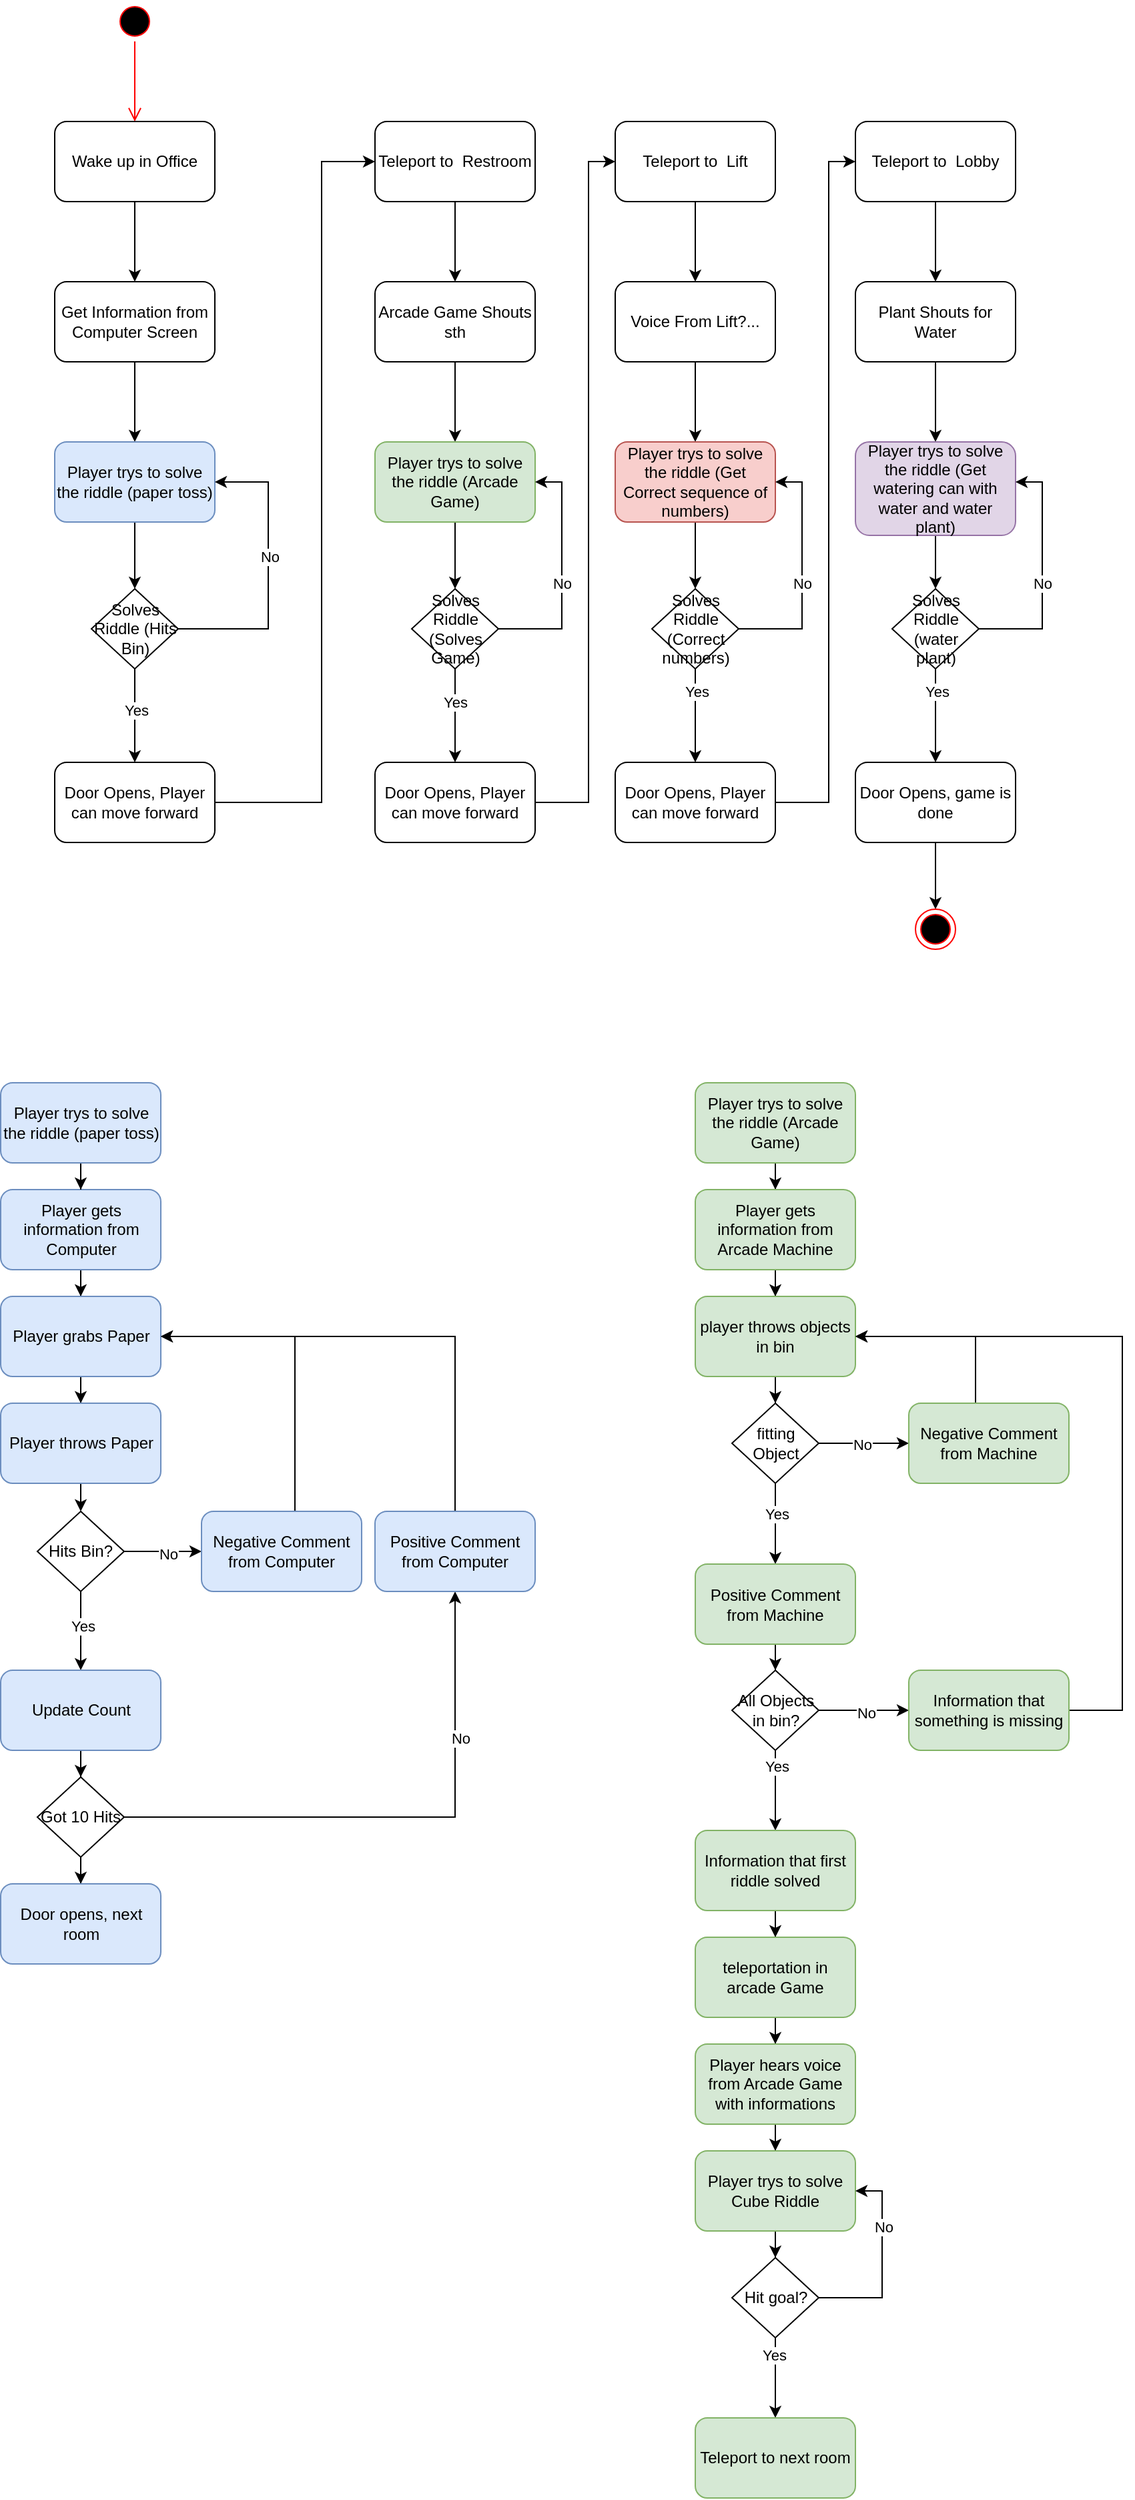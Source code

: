 <mxfile version="21.6.3" type="device">
  <diagram name="Seite-1" id="0PL9pXhiIGYfJSrLwgpg">
    <mxGraphModel dx="1622" dy="889" grid="1" gridSize="10" guides="1" tooltips="1" connect="1" arrows="1" fold="1" page="1" pageScale="1" pageWidth="1169" pageHeight="827" math="0" shadow="0">
      <root>
        <mxCell id="0" />
        <mxCell id="1" parent="0" />
        <mxCell id="OPhRRIPA3tXZPmZJC1G2-1" value="" style="ellipse;html=1;shape=startState;fillColor=#000000;strokeColor=#ff0000;" parent="1" vertex="1">
          <mxGeometry x="285" y="30" width="30" height="30" as="geometry" />
        </mxCell>
        <mxCell id="OPhRRIPA3tXZPmZJC1G2-2" value="" style="edgeStyle=orthogonalEdgeStyle;html=1;verticalAlign=bottom;endArrow=open;endSize=8;strokeColor=#ff0000;rounded=0;" parent="1" source="OPhRRIPA3tXZPmZJC1G2-1" edge="1">
          <mxGeometry relative="1" as="geometry">
            <mxPoint x="300" y="120" as="targetPoint" />
          </mxGeometry>
        </mxCell>
        <mxCell id="OPhRRIPA3tXZPmZJC1G2-5" style="edgeStyle=orthogonalEdgeStyle;rounded=0;orthogonalLoop=1;jettySize=auto;html=1;" parent="1" source="OPhRRIPA3tXZPmZJC1G2-3" target="OPhRRIPA3tXZPmZJC1G2-4" edge="1">
          <mxGeometry relative="1" as="geometry" />
        </mxCell>
        <mxCell id="OPhRRIPA3tXZPmZJC1G2-3" value="Wake up in Office" style="rounded=1;whiteSpace=wrap;html=1;" parent="1" vertex="1">
          <mxGeometry x="240" y="120" width="120" height="60" as="geometry" />
        </mxCell>
        <mxCell id="OPhRRIPA3tXZPmZJC1G2-7" style="edgeStyle=orthogonalEdgeStyle;rounded=0;orthogonalLoop=1;jettySize=auto;html=1;" parent="1" source="OPhRRIPA3tXZPmZJC1G2-4" target="OPhRRIPA3tXZPmZJC1G2-6" edge="1">
          <mxGeometry relative="1" as="geometry" />
        </mxCell>
        <mxCell id="OPhRRIPA3tXZPmZJC1G2-4" value="Get Information from Computer Screen" style="rounded=1;whiteSpace=wrap;html=1;" parent="1" vertex="1">
          <mxGeometry x="240" y="240" width="120" height="60" as="geometry" />
        </mxCell>
        <mxCell id="OPhRRIPA3tXZPmZJC1G2-11" style="edgeStyle=orthogonalEdgeStyle;rounded=0;orthogonalLoop=1;jettySize=auto;html=1;" parent="1" source="OPhRRIPA3tXZPmZJC1G2-6" target="OPhRRIPA3tXZPmZJC1G2-9" edge="1">
          <mxGeometry relative="1" as="geometry" />
        </mxCell>
        <mxCell id="OPhRRIPA3tXZPmZJC1G2-6" value="Player trys to solve the riddle (paper toss)" style="rounded=1;whiteSpace=wrap;html=1;fillColor=#dae8fc;strokeColor=#6c8ebf;" parent="1" vertex="1">
          <mxGeometry x="240" y="360" width="120" height="60" as="geometry" />
        </mxCell>
        <mxCell id="OPhRRIPA3tXZPmZJC1G2-12" style="edgeStyle=orthogonalEdgeStyle;rounded=0;orthogonalLoop=1;jettySize=auto;html=1;entryX=1;entryY=0.5;entryDx=0;entryDy=0;" parent="1" source="OPhRRIPA3tXZPmZJC1G2-9" target="OPhRRIPA3tXZPmZJC1G2-6" edge="1">
          <mxGeometry relative="1" as="geometry">
            <Array as="points">
              <mxPoint x="400" y="500" />
              <mxPoint x="400" y="390" />
            </Array>
          </mxGeometry>
        </mxCell>
        <mxCell id="OPhRRIPA3tXZPmZJC1G2-13" value="No" style="edgeLabel;html=1;align=center;verticalAlign=middle;resizable=0;points=[];" parent="OPhRRIPA3tXZPmZJC1G2-12" vertex="1" connectable="0">
          <mxGeometry x="0.126" y="-1" relative="1" as="geometry">
            <mxPoint y="1" as="offset" />
          </mxGeometry>
        </mxCell>
        <mxCell id="OPhRRIPA3tXZPmZJC1G2-15" style="edgeStyle=orthogonalEdgeStyle;rounded=0;orthogonalLoop=1;jettySize=auto;html=1;" parent="1" source="OPhRRIPA3tXZPmZJC1G2-9" target="OPhRRIPA3tXZPmZJC1G2-14" edge="1">
          <mxGeometry relative="1" as="geometry" />
        </mxCell>
        <mxCell id="OPhRRIPA3tXZPmZJC1G2-16" value="Yes" style="edgeLabel;html=1;align=center;verticalAlign=middle;resizable=0;points=[];" parent="OPhRRIPA3tXZPmZJC1G2-15" vertex="1" connectable="0">
          <mxGeometry x="-0.114" y="1" relative="1" as="geometry">
            <mxPoint as="offset" />
          </mxGeometry>
        </mxCell>
        <mxCell id="OPhRRIPA3tXZPmZJC1G2-9" value="Solves Riddle (Hits Bin)" style="rhombus;whiteSpace=wrap;html=1;" parent="1" vertex="1">
          <mxGeometry x="267.5" y="470" width="65" height="60" as="geometry" />
        </mxCell>
        <mxCell id="OPhRRIPA3tXZPmZJC1G2-18" style="edgeStyle=orthogonalEdgeStyle;rounded=0;orthogonalLoop=1;jettySize=auto;html=1;" parent="1" source="OPhRRIPA3tXZPmZJC1G2-14" target="OPhRRIPA3tXZPmZJC1G2-17" edge="1">
          <mxGeometry relative="1" as="geometry">
            <Array as="points">
              <mxPoint x="440" y="630" />
              <mxPoint x="440" y="150" />
            </Array>
          </mxGeometry>
        </mxCell>
        <mxCell id="OPhRRIPA3tXZPmZJC1G2-14" value="Door Opens, Player can move forward" style="rounded=1;whiteSpace=wrap;html=1;" parent="1" vertex="1">
          <mxGeometry x="240" y="600" width="120" height="60" as="geometry" />
        </mxCell>
        <mxCell id="OPhRRIPA3tXZPmZJC1G2-20" style="edgeStyle=orthogonalEdgeStyle;rounded=0;orthogonalLoop=1;jettySize=auto;html=1;" parent="1" source="OPhRRIPA3tXZPmZJC1G2-17" target="OPhRRIPA3tXZPmZJC1G2-19" edge="1">
          <mxGeometry relative="1" as="geometry" />
        </mxCell>
        <mxCell id="OPhRRIPA3tXZPmZJC1G2-17" value="Teleport to&amp;nbsp; Restroom" style="rounded=1;whiteSpace=wrap;html=1;" parent="1" vertex="1">
          <mxGeometry x="480" y="120" width="120" height="60" as="geometry" />
        </mxCell>
        <mxCell id="OPhRRIPA3tXZPmZJC1G2-22" style="edgeStyle=orthogonalEdgeStyle;rounded=0;orthogonalLoop=1;jettySize=auto;html=1;" parent="1" source="OPhRRIPA3tXZPmZJC1G2-19" target="OPhRRIPA3tXZPmZJC1G2-21" edge="1">
          <mxGeometry relative="1" as="geometry" />
        </mxCell>
        <mxCell id="OPhRRIPA3tXZPmZJC1G2-19" value="Arcade Game Shouts sth" style="rounded=1;whiteSpace=wrap;html=1;" parent="1" vertex="1">
          <mxGeometry x="480" y="240" width="120" height="60" as="geometry" />
        </mxCell>
        <mxCell id="OPhRRIPA3tXZPmZJC1G2-24" style="edgeStyle=orthogonalEdgeStyle;rounded=0;orthogonalLoop=1;jettySize=auto;html=1;" parent="1" source="OPhRRIPA3tXZPmZJC1G2-21" target="OPhRRIPA3tXZPmZJC1G2-23" edge="1">
          <mxGeometry relative="1" as="geometry" />
        </mxCell>
        <mxCell id="OPhRRIPA3tXZPmZJC1G2-21" value="Player trys to solve the riddle (Arcade Game)" style="rounded=1;whiteSpace=wrap;html=1;fillColor=#d5e8d4;strokeColor=#82b366;" parent="1" vertex="1">
          <mxGeometry x="480" y="360" width="120" height="60" as="geometry" />
        </mxCell>
        <mxCell id="OPhRRIPA3tXZPmZJC1G2-27" style="edgeStyle=orthogonalEdgeStyle;rounded=0;orthogonalLoop=1;jettySize=auto;html=1;entryX=1;entryY=0.5;entryDx=0;entryDy=0;" parent="1" source="OPhRRIPA3tXZPmZJC1G2-23" target="OPhRRIPA3tXZPmZJC1G2-21" edge="1">
          <mxGeometry relative="1" as="geometry">
            <Array as="points">
              <mxPoint x="620" y="500" />
              <mxPoint x="620" y="390" />
            </Array>
          </mxGeometry>
        </mxCell>
        <mxCell id="OPhRRIPA3tXZPmZJC1G2-28" value="No" style="edgeLabel;html=1;align=center;verticalAlign=middle;resizable=0;points=[];" parent="OPhRRIPA3tXZPmZJC1G2-27" vertex="1" connectable="0">
          <mxGeometry x="-0.082" relative="1" as="geometry">
            <mxPoint as="offset" />
          </mxGeometry>
        </mxCell>
        <mxCell id="OPhRRIPA3tXZPmZJC1G2-30" style="edgeStyle=orthogonalEdgeStyle;rounded=0;orthogonalLoop=1;jettySize=auto;html=1;entryX=0.5;entryY=0;entryDx=0;entryDy=0;" parent="1" source="OPhRRIPA3tXZPmZJC1G2-23" target="OPhRRIPA3tXZPmZJC1G2-29" edge="1">
          <mxGeometry relative="1" as="geometry" />
        </mxCell>
        <mxCell id="OPhRRIPA3tXZPmZJC1G2-43" value="Yes" style="edgeLabel;html=1;align=center;verticalAlign=middle;resizable=0;points=[];" parent="OPhRRIPA3tXZPmZJC1G2-30" vertex="1" connectable="0">
          <mxGeometry x="-0.287" relative="1" as="geometry">
            <mxPoint as="offset" />
          </mxGeometry>
        </mxCell>
        <mxCell id="OPhRRIPA3tXZPmZJC1G2-23" value="Solves Riddle (Solves Game)" style="rhombus;whiteSpace=wrap;html=1;" parent="1" vertex="1">
          <mxGeometry x="507.5" y="470" width="65" height="60" as="geometry" />
        </mxCell>
        <mxCell id="OPhRRIPA3tXZPmZJC1G2-42" style="edgeStyle=orthogonalEdgeStyle;rounded=0;orthogonalLoop=1;jettySize=auto;html=1;" parent="1" source="OPhRRIPA3tXZPmZJC1G2-29" target="OPhRRIPA3tXZPmZJC1G2-32" edge="1">
          <mxGeometry relative="1" as="geometry">
            <Array as="points">
              <mxPoint x="640" y="630" />
              <mxPoint x="640" y="150" />
            </Array>
          </mxGeometry>
        </mxCell>
        <mxCell id="OPhRRIPA3tXZPmZJC1G2-29" value="Door Opens, Player can move forward" style="rounded=1;whiteSpace=wrap;html=1;" parent="1" vertex="1">
          <mxGeometry x="480" y="600" width="120" height="60" as="geometry" />
        </mxCell>
        <mxCell id="OPhRRIPA3tXZPmZJC1G2-31" style="edgeStyle=orthogonalEdgeStyle;rounded=0;orthogonalLoop=1;jettySize=auto;html=1;" parent="1" source="OPhRRIPA3tXZPmZJC1G2-32" target="OPhRRIPA3tXZPmZJC1G2-34" edge="1">
          <mxGeometry relative="1" as="geometry" />
        </mxCell>
        <mxCell id="OPhRRIPA3tXZPmZJC1G2-32" value="Teleport to&amp;nbsp; Lift" style="rounded=1;whiteSpace=wrap;html=1;" parent="1" vertex="1">
          <mxGeometry x="660" y="120" width="120" height="60" as="geometry" />
        </mxCell>
        <mxCell id="OPhRRIPA3tXZPmZJC1G2-33" style="edgeStyle=orthogonalEdgeStyle;rounded=0;orthogonalLoop=1;jettySize=auto;html=1;" parent="1" source="OPhRRIPA3tXZPmZJC1G2-34" target="OPhRRIPA3tXZPmZJC1G2-36" edge="1">
          <mxGeometry relative="1" as="geometry" />
        </mxCell>
        <mxCell id="OPhRRIPA3tXZPmZJC1G2-34" value="Voice From Lift?..." style="rounded=1;whiteSpace=wrap;html=1;" parent="1" vertex="1">
          <mxGeometry x="660" y="240" width="120" height="60" as="geometry" />
        </mxCell>
        <mxCell id="OPhRRIPA3tXZPmZJC1G2-35" style="edgeStyle=orthogonalEdgeStyle;rounded=0;orthogonalLoop=1;jettySize=auto;html=1;" parent="1" source="OPhRRIPA3tXZPmZJC1G2-36" target="OPhRRIPA3tXZPmZJC1G2-40" edge="1">
          <mxGeometry relative="1" as="geometry" />
        </mxCell>
        <mxCell id="OPhRRIPA3tXZPmZJC1G2-36" value="Player trys to solve the riddle (Get Correct sequence of numbers)" style="rounded=1;whiteSpace=wrap;html=1;fillColor=#f8cecc;strokeColor=#b85450;" parent="1" vertex="1">
          <mxGeometry x="660" y="360" width="120" height="60" as="geometry" />
        </mxCell>
        <mxCell id="OPhRRIPA3tXZPmZJC1G2-37" style="edgeStyle=orthogonalEdgeStyle;rounded=0;orthogonalLoop=1;jettySize=auto;html=1;entryX=1;entryY=0.5;entryDx=0;entryDy=0;" parent="1" source="OPhRRIPA3tXZPmZJC1G2-40" target="OPhRRIPA3tXZPmZJC1G2-36" edge="1">
          <mxGeometry relative="1" as="geometry">
            <Array as="points">
              <mxPoint x="800" y="500" />
              <mxPoint x="800" y="390" />
            </Array>
          </mxGeometry>
        </mxCell>
        <mxCell id="OPhRRIPA3tXZPmZJC1G2-38" value="No" style="edgeLabel;html=1;align=center;verticalAlign=middle;resizable=0;points=[];" parent="OPhRRIPA3tXZPmZJC1G2-37" vertex="1" connectable="0">
          <mxGeometry x="-0.082" relative="1" as="geometry">
            <mxPoint as="offset" />
          </mxGeometry>
        </mxCell>
        <mxCell id="OPhRRIPA3tXZPmZJC1G2-39" style="edgeStyle=orthogonalEdgeStyle;rounded=0;orthogonalLoop=1;jettySize=auto;html=1;entryX=0.5;entryY=0;entryDx=0;entryDy=0;" parent="1" source="OPhRRIPA3tXZPmZJC1G2-40" target="OPhRRIPA3tXZPmZJC1G2-41" edge="1">
          <mxGeometry relative="1" as="geometry" />
        </mxCell>
        <mxCell id="OPhRRIPA3tXZPmZJC1G2-44" value="Yes" style="edgeLabel;html=1;align=center;verticalAlign=middle;resizable=0;points=[];" parent="OPhRRIPA3tXZPmZJC1G2-39" vertex="1" connectable="0">
          <mxGeometry x="-0.523" y="1" relative="1" as="geometry">
            <mxPoint as="offset" />
          </mxGeometry>
        </mxCell>
        <mxCell id="OPhRRIPA3tXZPmZJC1G2-40" value="Solves Riddle (Correct numbers)" style="rhombus;whiteSpace=wrap;html=1;" parent="1" vertex="1">
          <mxGeometry x="687.5" y="470" width="65" height="60" as="geometry" />
        </mxCell>
        <mxCell id="OPhRRIPA3tXZPmZJC1G2-57" style="edgeStyle=orthogonalEdgeStyle;rounded=0;orthogonalLoop=1;jettySize=auto;html=1;" parent="1" source="OPhRRIPA3tXZPmZJC1G2-41" target="OPhRRIPA3tXZPmZJC1G2-46" edge="1">
          <mxGeometry relative="1" as="geometry">
            <Array as="points">
              <mxPoint x="820" y="630" />
              <mxPoint x="820" y="150" />
            </Array>
          </mxGeometry>
        </mxCell>
        <mxCell id="OPhRRIPA3tXZPmZJC1G2-41" value="Door Opens, Player can move forward" style="rounded=1;whiteSpace=wrap;html=1;" parent="1" vertex="1">
          <mxGeometry x="660" y="600" width="120" height="60" as="geometry" />
        </mxCell>
        <mxCell id="OPhRRIPA3tXZPmZJC1G2-45" style="edgeStyle=orthogonalEdgeStyle;rounded=0;orthogonalLoop=1;jettySize=auto;html=1;" parent="1" source="OPhRRIPA3tXZPmZJC1G2-46" target="OPhRRIPA3tXZPmZJC1G2-48" edge="1">
          <mxGeometry relative="1" as="geometry" />
        </mxCell>
        <mxCell id="OPhRRIPA3tXZPmZJC1G2-46" value="Teleport to&amp;nbsp; Lobby" style="rounded=1;whiteSpace=wrap;html=1;" parent="1" vertex="1">
          <mxGeometry x="840" y="120" width="120" height="60" as="geometry" />
        </mxCell>
        <mxCell id="OPhRRIPA3tXZPmZJC1G2-47" style="edgeStyle=orthogonalEdgeStyle;rounded=0;orthogonalLoop=1;jettySize=auto;html=1;" parent="1" source="OPhRRIPA3tXZPmZJC1G2-48" target="OPhRRIPA3tXZPmZJC1G2-50" edge="1">
          <mxGeometry relative="1" as="geometry" />
        </mxCell>
        <mxCell id="OPhRRIPA3tXZPmZJC1G2-48" value="Plant Shouts for Water" style="rounded=1;whiteSpace=wrap;html=1;" parent="1" vertex="1">
          <mxGeometry x="840" y="240" width="120" height="60" as="geometry" />
        </mxCell>
        <mxCell id="OPhRRIPA3tXZPmZJC1G2-49" style="edgeStyle=orthogonalEdgeStyle;rounded=0;orthogonalLoop=1;jettySize=auto;html=1;" parent="1" source="OPhRRIPA3tXZPmZJC1G2-50" target="OPhRRIPA3tXZPmZJC1G2-55" edge="1">
          <mxGeometry relative="1" as="geometry" />
        </mxCell>
        <mxCell id="OPhRRIPA3tXZPmZJC1G2-50" value="Player trys to solve the riddle (Get watering can with water and water plant)" style="rounded=1;whiteSpace=wrap;html=1;fillColor=#e1d5e7;strokeColor=#9673a6;" parent="1" vertex="1">
          <mxGeometry x="840" y="360" width="120" height="70" as="geometry" />
        </mxCell>
        <mxCell id="OPhRRIPA3tXZPmZJC1G2-51" style="edgeStyle=orthogonalEdgeStyle;rounded=0;orthogonalLoop=1;jettySize=auto;html=1;" parent="1" source="OPhRRIPA3tXZPmZJC1G2-55" target="OPhRRIPA3tXZPmZJC1G2-50" edge="1">
          <mxGeometry relative="1" as="geometry">
            <Array as="points">
              <mxPoint x="980" y="500" />
              <mxPoint x="980" y="390" />
            </Array>
          </mxGeometry>
        </mxCell>
        <mxCell id="OPhRRIPA3tXZPmZJC1G2-52" value="No" style="edgeLabel;html=1;align=center;verticalAlign=middle;resizable=0;points=[];" parent="OPhRRIPA3tXZPmZJC1G2-51" vertex="1" connectable="0">
          <mxGeometry x="-0.082" relative="1" as="geometry">
            <mxPoint as="offset" />
          </mxGeometry>
        </mxCell>
        <mxCell id="OPhRRIPA3tXZPmZJC1G2-53" style="edgeStyle=orthogonalEdgeStyle;rounded=0;orthogonalLoop=1;jettySize=auto;html=1;entryX=0.5;entryY=0;entryDx=0;entryDy=0;" parent="1" source="OPhRRIPA3tXZPmZJC1G2-55" target="OPhRRIPA3tXZPmZJC1G2-56" edge="1">
          <mxGeometry relative="1" as="geometry" />
        </mxCell>
        <mxCell id="OPhRRIPA3tXZPmZJC1G2-54" value="Yes" style="edgeLabel;html=1;align=center;verticalAlign=middle;resizable=0;points=[];" parent="OPhRRIPA3tXZPmZJC1G2-53" vertex="1" connectable="0">
          <mxGeometry x="-0.523" y="1" relative="1" as="geometry">
            <mxPoint as="offset" />
          </mxGeometry>
        </mxCell>
        <mxCell id="OPhRRIPA3tXZPmZJC1G2-55" value="Solves Riddle (water plant)" style="rhombus;whiteSpace=wrap;html=1;" parent="1" vertex="1">
          <mxGeometry x="867.5" y="470" width="65" height="60" as="geometry" />
        </mxCell>
        <mxCell id="OPhRRIPA3tXZPmZJC1G2-59" style="edgeStyle=orthogonalEdgeStyle;rounded=0;orthogonalLoop=1;jettySize=auto;html=1;" parent="1" source="OPhRRIPA3tXZPmZJC1G2-56" target="OPhRRIPA3tXZPmZJC1G2-58" edge="1">
          <mxGeometry relative="1" as="geometry" />
        </mxCell>
        <mxCell id="OPhRRIPA3tXZPmZJC1G2-56" value="Door Opens, game is done" style="rounded=1;whiteSpace=wrap;html=1;" parent="1" vertex="1">
          <mxGeometry x="840" y="600" width="120" height="60" as="geometry" />
        </mxCell>
        <mxCell id="OPhRRIPA3tXZPmZJC1G2-58" value="" style="ellipse;html=1;shape=endState;fillColor=#000000;strokeColor=#ff0000;" parent="1" vertex="1">
          <mxGeometry x="885" y="710" width="30" height="30" as="geometry" />
        </mxCell>
        <mxCell id="jhJfc1S5eE6XktnZOSAG-5" style="edgeStyle=orthogonalEdgeStyle;rounded=0;orthogonalLoop=1;jettySize=auto;html=1;" edge="1" parent="1" source="jhJfc1S5eE6XktnZOSAG-2" target="jhJfc1S5eE6XktnZOSAG-4">
          <mxGeometry relative="1" as="geometry" />
        </mxCell>
        <mxCell id="jhJfc1S5eE6XktnZOSAG-2" value="Player gets information from Computer" style="rounded=1;whiteSpace=wrap;html=1;fillColor=#dae8fc;strokeColor=#6c8ebf;" vertex="1" parent="1">
          <mxGeometry x="199.5" y="920" width="120" height="60" as="geometry" />
        </mxCell>
        <mxCell id="jhJfc1S5eE6XktnZOSAG-8" style="edgeStyle=orthogonalEdgeStyle;rounded=0;orthogonalLoop=1;jettySize=auto;html=1;" edge="1" parent="1" source="jhJfc1S5eE6XktnZOSAG-4" target="jhJfc1S5eE6XktnZOSAG-6">
          <mxGeometry relative="1" as="geometry" />
        </mxCell>
        <mxCell id="jhJfc1S5eE6XktnZOSAG-4" value="Player grabs Paper" style="rounded=1;whiteSpace=wrap;html=1;fillColor=#dae8fc;strokeColor=#6c8ebf;" vertex="1" parent="1">
          <mxGeometry x="199.5" y="1000" width="120" height="60" as="geometry" />
        </mxCell>
        <mxCell id="jhJfc1S5eE6XktnZOSAG-9" style="edgeStyle=orthogonalEdgeStyle;rounded=0;orthogonalLoop=1;jettySize=auto;html=1;" edge="1" parent="1" source="jhJfc1S5eE6XktnZOSAG-6" target="jhJfc1S5eE6XktnZOSAG-7">
          <mxGeometry relative="1" as="geometry" />
        </mxCell>
        <mxCell id="jhJfc1S5eE6XktnZOSAG-6" value="Player throws Paper" style="rounded=1;whiteSpace=wrap;html=1;fillColor=#dae8fc;strokeColor=#6c8ebf;" vertex="1" parent="1">
          <mxGeometry x="199.5" y="1080" width="120" height="60" as="geometry" />
        </mxCell>
        <mxCell id="jhJfc1S5eE6XktnZOSAG-10" style="edgeStyle=orthogonalEdgeStyle;rounded=0;orthogonalLoop=1;jettySize=auto;html=1;" edge="1" parent="1" source="jhJfc1S5eE6XktnZOSAG-7" target="jhJfc1S5eE6XktnZOSAG-23">
          <mxGeometry relative="1" as="geometry">
            <Array as="points">
              <mxPoint x="420" y="1191" />
            </Array>
          </mxGeometry>
        </mxCell>
        <mxCell id="jhJfc1S5eE6XktnZOSAG-11" value="No" style="edgeLabel;html=1;align=center;verticalAlign=middle;resizable=0;points=[];" vertex="1" connectable="0" parent="jhJfc1S5eE6XktnZOSAG-10">
          <mxGeometry x="0.116" y="-1" relative="1" as="geometry">
            <mxPoint y="1" as="offset" />
          </mxGeometry>
        </mxCell>
        <mxCell id="jhJfc1S5eE6XktnZOSAG-14" style="edgeStyle=orthogonalEdgeStyle;rounded=0;orthogonalLoop=1;jettySize=auto;html=1;" edge="1" parent="1" source="jhJfc1S5eE6XktnZOSAG-7" target="jhJfc1S5eE6XktnZOSAG-13">
          <mxGeometry relative="1" as="geometry" />
        </mxCell>
        <mxCell id="jhJfc1S5eE6XktnZOSAG-15" value="Yes" style="edgeLabel;html=1;align=center;verticalAlign=middle;resizable=0;points=[];" vertex="1" connectable="0" parent="jhJfc1S5eE6XktnZOSAG-14">
          <mxGeometry x="-0.133" y="1" relative="1" as="geometry">
            <mxPoint as="offset" />
          </mxGeometry>
        </mxCell>
        <mxCell id="jhJfc1S5eE6XktnZOSAG-7" value="Hits Bin?" style="rhombus;whiteSpace=wrap;html=1;" vertex="1" parent="1">
          <mxGeometry x="227" y="1161" width="65" height="60" as="geometry" />
        </mxCell>
        <mxCell id="jhJfc1S5eE6XktnZOSAG-17" style="edgeStyle=orthogonalEdgeStyle;rounded=0;orthogonalLoop=1;jettySize=auto;html=1;" edge="1" parent="1" source="jhJfc1S5eE6XktnZOSAG-13" target="jhJfc1S5eE6XktnZOSAG-16">
          <mxGeometry relative="1" as="geometry" />
        </mxCell>
        <mxCell id="jhJfc1S5eE6XktnZOSAG-13" value="Update Count" style="rounded=1;whiteSpace=wrap;html=1;fillColor=#dae8fc;strokeColor=#6c8ebf;" vertex="1" parent="1">
          <mxGeometry x="199.5" y="1280" width="120" height="60" as="geometry" />
        </mxCell>
        <mxCell id="jhJfc1S5eE6XktnZOSAG-20" style="edgeStyle=orthogonalEdgeStyle;rounded=0;orthogonalLoop=1;jettySize=auto;html=1;" edge="1" parent="1" source="jhJfc1S5eE6XktnZOSAG-16" target="jhJfc1S5eE6XktnZOSAG-19">
          <mxGeometry relative="1" as="geometry" />
        </mxCell>
        <mxCell id="jhJfc1S5eE6XktnZOSAG-22" value="No" style="edgeLabel;html=1;align=center;verticalAlign=middle;resizable=0;points=[];" vertex="1" connectable="0" parent="jhJfc1S5eE6XktnZOSAG-20">
          <mxGeometry x="0.472" y="-4" relative="1" as="geometry">
            <mxPoint as="offset" />
          </mxGeometry>
        </mxCell>
        <mxCell id="jhJfc1S5eE6XktnZOSAG-26" style="edgeStyle=orthogonalEdgeStyle;rounded=0;orthogonalLoop=1;jettySize=auto;html=1;" edge="1" parent="1" source="jhJfc1S5eE6XktnZOSAG-16" target="jhJfc1S5eE6XktnZOSAG-25">
          <mxGeometry relative="1" as="geometry" />
        </mxCell>
        <mxCell id="jhJfc1S5eE6XktnZOSAG-16" value="Got 10 Hits" style="rhombus;whiteSpace=wrap;html=1;" vertex="1" parent="1">
          <mxGeometry x="227" y="1360" width="65" height="60" as="geometry" />
        </mxCell>
        <mxCell id="jhJfc1S5eE6XktnZOSAG-21" style="edgeStyle=orthogonalEdgeStyle;rounded=0;orthogonalLoop=1;jettySize=auto;html=1;" edge="1" parent="1" source="jhJfc1S5eE6XktnZOSAG-19" target="jhJfc1S5eE6XktnZOSAG-4">
          <mxGeometry relative="1" as="geometry">
            <Array as="points">
              <mxPoint x="540" y="1030" />
            </Array>
          </mxGeometry>
        </mxCell>
        <mxCell id="jhJfc1S5eE6XktnZOSAG-19" value="Positive Comment from Computer" style="rounded=1;whiteSpace=wrap;html=1;fillColor=#dae8fc;strokeColor=#6c8ebf;" vertex="1" parent="1">
          <mxGeometry x="480" y="1161" width="120" height="60" as="geometry" />
        </mxCell>
        <mxCell id="jhJfc1S5eE6XktnZOSAG-24" style="edgeStyle=orthogonalEdgeStyle;rounded=0;orthogonalLoop=1;jettySize=auto;html=1;" edge="1" parent="1" source="jhJfc1S5eE6XktnZOSAG-23" target="jhJfc1S5eE6XktnZOSAG-4">
          <mxGeometry relative="1" as="geometry">
            <Array as="points">
              <mxPoint x="420" y="1030" />
            </Array>
          </mxGeometry>
        </mxCell>
        <mxCell id="jhJfc1S5eE6XktnZOSAG-23" value="Negative Comment from Computer" style="rounded=1;whiteSpace=wrap;html=1;fillColor=#dae8fc;strokeColor=#6c8ebf;" vertex="1" parent="1">
          <mxGeometry x="350" y="1161" width="120" height="60" as="geometry" />
        </mxCell>
        <mxCell id="jhJfc1S5eE6XktnZOSAG-25" value="Door opens, next room" style="rounded=1;whiteSpace=wrap;html=1;fillColor=#dae8fc;strokeColor=#6c8ebf;" vertex="1" parent="1">
          <mxGeometry x="199.5" y="1440" width="120" height="60" as="geometry" />
        </mxCell>
        <mxCell id="jhJfc1S5eE6XktnZOSAG-32" style="edgeStyle=orthogonalEdgeStyle;rounded=0;orthogonalLoop=1;jettySize=auto;html=1;" edge="1" parent="1" source="jhJfc1S5eE6XktnZOSAG-27" target="jhJfc1S5eE6XktnZOSAG-30">
          <mxGeometry relative="1" as="geometry" />
        </mxCell>
        <mxCell id="jhJfc1S5eE6XktnZOSAG-27" value="Player trys to solve the riddle (Arcade Game)" style="rounded=1;whiteSpace=wrap;html=1;fillColor=#d5e8d4;strokeColor=#82b366;" vertex="1" parent="1">
          <mxGeometry x="720" y="840" width="120" height="60" as="geometry" />
        </mxCell>
        <mxCell id="jhJfc1S5eE6XktnZOSAG-29" style="edgeStyle=orthogonalEdgeStyle;rounded=0;orthogonalLoop=1;jettySize=auto;html=1;" edge="1" parent="1" source="jhJfc1S5eE6XktnZOSAG-28" target="jhJfc1S5eE6XktnZOSAG-2">
          <mxGeometry relative="1" as="geometry" />
        </mxCell>
        <mxCell id="jhJfc1S5eE6XktnZOSAG-28" value="Player trys to solve the riddle (paper toss)" style="rounded=1;whiteSpace=wrap;html=1;fillColor=#dae8fc;strokeColor=#6c8ebf;" vertex="1" parent="1">
          <mxGeometry x="199.5" y="840" width="120" height="60" as="geometry" />
        </mxCell>
        <mxCell id="jhJfc1S5eE6XktnZOSAG-33" style="edgeStyle=orthogonalEdgeStyle;rounded=0;orthogonalLoop=1;jettySize=auto;html=1;" edge="1" parent="1" source="jhJfc1S5eE6XktnZOSAG-30" target="jhJfc1S5eE6XktnZOSAG-31">
          <mxGeometry relative="1" as="geometry" />
        </mxCell>
        <mxCell id="jhJfc1S5eE6XktnZOSAG-30" value="Player gets information from Arcade Machine" style="rounded=1;whiteSpace=wrap;html=1;fillColor=#d5e8d4;strokeColor=#82b366;" vertex="1" parent="1">
          <mxGeometry x="720" y="920" width="120" height="60" as="geometry" />
        </mxCell>
        <mxCell id="jhJfc1S5eE6XktnZOSAG-35" style="edgeStyle=orthogonalEdgeStyle;rounded=0;orthogonalLoop=1;jettySize=auto;html=1;" edge="1" parent="1" source="jhJfc1S5eE6XktnZOSAG-31" target="jhJfc1S5eE6XktnZOSAG-34">
          <mxGeometry relative="1" as="geometry" />
        </mxCell>
        <mxCell id="jhJfc1S5eE6XktnZOSAG-31" value="player throws objects in bin" style="rounded=1;whiteSpace=wrap;html=1;fillColor=#d5e8d4;strokeColor=#82b366;" vertex="1" parent="1">
          <mxGeometry x="720" y="1000" width="120" height="60" as="geometry" />
        </mxCell>
        <mxCell id="jhJfc1S5eE6XktnZOSAG-38" style="edgeStyle=orthogonalEdgeStyle;rounded=0;orthogonalLoop=1;jettySize=auto;html=1;" edge="1" parent="1" source="jhJfc1S5eE6XktnZOSAG-34" target="jhJfc1S5eE6XktnZOSAG-36">
          <mxGeometry relative="1" as="geometry" />
        </mxCell>
        <mxCell id="jhJfc1S5eE6XktnZOSAG-39" value="No" style="edgeLabel;html=1;align=center;verticalAlign=middle;resizable=0;points=[];" vertex="1" connectable="0" parent="jhJfc1S5eE6XktnZOSAG-38">
          <mxGeometry x="-0.037" y="-1" relative="1" as="geometry">
            <mxPoint as="offset" />
          </mxGeometry>
        </mxCell>
        <mxCell id="jhJfc1S5eE6XktnZOSAG-41" style="edgeStyle=orthogonalEdgeStyle;rounded=0;orthogonalLoop=1;jettySize=auto;html=1;" edge="1" parent="1" source="jhJfc1S5eE6XktnZOSAG-34" target="jhJfc1S5eE6XktnZOSAG-37">
          <mxGeometry relative="1" as="geometry">
            <mxPoint x="780" y="1240" as="targetPoint" />
          </mxGeometry>
        </mxCell>
        <mxCell id="jhJfc1S5eE6XktnZOSAG-44" value="Yes" style="edgeLabel;html=1;align=center;verticalAlign=middle;resizable=0;points=[];" vertex="1" connectable="0" parent="jhJfc1S5eE6XktnZOSAG-41">
          <mxGeometry x="-0.246" y="1" relative="1" as="geometry">
            <mxPoint as="offset" />
          </mxGeometry>
        </mxCell>
        <mxCell id="jhJfc1S5eE6XktnZOSAG-34" value="fitting Object" style="rhombus;whiteSpace=wrap;html=1;" vertex="1" parent="1">
          <mxGeometry x="747.5" y="1080" width="65" height="60" as="geometry" />
        </mxCell>
        <mxCell id="jhJfc1S5eE6XktnZOSAG-45" style="edgeStyle=orthogonalEdgeStyle;rounded=0;orthogonalLoop=1;jettySize=auto;html=1;" edge="1" parent="1" source="jhJfc1S5eE6XktnZOSAG-36" target="jhJfc1S5eE6XktnZOSAG-31">
          <mxGeometry relative="1" as="geometry">
            <Array as="points">
              <mxPoint x="930" y="1030" />
            </Array>
          </mxGeometry>
        </mxCell>
        <mxCell id="jhJfc1S5eE6XktnZOSAG-36" value="Negative Comment from Machine" style="rounded=1;whiteSpace=wrap;html=1;fillColor=#d5e8d4;strokeColor=#82b366;" vertex="1" parent="1">
          <mxGeometry x="880" y="1080" width="120" height="60" as="geometry" />
        </mxCell>
        <mxCell id="jhJfc1S5eE6XktnZOSAG-43" style="edgeStyle=orthogonalEdgeStyle;rounded=0;orthogonalLoop=1;jettySize=auto;html=1;" edge="1" parent="1" source="jhJfc1S5eE6XktnZOSAG-37" target="jhJfc1S5eE6XktnZOSAG-42">
          <mxGeometry relative="1" as="geometry" />
        </mxCell>
        <mxCell id="jhJfc1S5eE6XktnZOSAG-37" value="Positive Comment from Machine" style="rounded=1;whiteSpace=wrap;html=1;fillColor=#d5e8d4;strokeColor=#82b366;" vertex="1" parent="1">
          <mxGeometry x="720" y="1200.5" width="120" height="60" as="geometry" />
        </mxCell>
        <mxCell id="jhJfc1S5eE6XktnZOSAG-47" style="edgeStyle=orthogonalEdgeStyle;rounded=0;orthogonalLoop=1;jettySize=auto;html=1;" edge="1" parent="1" source="jhJfc1S5eE6XktnZOSAG-42" target="jhJfc1S5eE6XktnZOSAG-46">
          <mxGeometry relative="1" as="geometry" />
        </mxCell>
        <mxCell id="jhJfc1S5eE6XktnZOSAG-48" value="No" style="edgeLabel;html=1;align=center;verticalAlign=middle;resizable=0;points=[];" vertex="1" connectable="0" parent="jhJfc1S5eE6XktnZOSAG-47">
          <mxGeometry x="0.022" y="-2" relative="1" as="geometry">
            <mxPoint x="1" as="offset" />
          </mxGeometry>
        </mxCell>
        <mxCell id="jhJfc1S5eE6XktnZOSAG-51" style="edgeStyle=orthogonalEdgeStyle;rounded=0;orthogonalLoop=1;jettySize=auto;html=1;" edge="1" parent="1" source="jhJfc1S5eE6XktnZOSAG-42" target="jhJfc1S5eE6XktnZOSAG-50">
          <mxGeometry relative="1" as="geometry" />
        </mxCell>
        <mxCell id="jhJfc1S5eE6XktnZOSAG-52" value="Yes" style="edgeLabel;html=1;align=center;verticalAlign=middle;resizable=0;points=[];" vertex="1" connectable="0" parent="jhJfc1S5eE6XktnZOSAG-51">
          <mxGeometry x="-0.6" y="1" relative="1" as="geometry">
            <mxPoint as="offset" />
          </mxGeometry>
        </mxCell>
        <mxCell id="jhJfc1S5eE6XktnZOSAG-42" value="All Objects in bin?" style="rhombus;whiteSpace=wrap;html=1;" vertex="1" parent="1">
          <mxGeometry x="747.5" y="1280" width="65" height="60" as="geometry" />
        </mxCell>
        <mxCell id="jhJfc1S5eE6XktnZOSAG-49" style="edgeStyle=orthogonalEdgeStyle;rounded=0;orthogonalLoop=1;jettySize=auto;html=1;" edge="1" parent="1" source="jhJfc1S5eE6XktnZOSAG-46" target="jhJfc1S5eE6XktnZOSAG-31">
          <mxGeometry relative="1" as="geometry">
            <Array as="points">
              <mxPoint x="1040" y="1310" />
              <mxPoint x="1040" y="1030" />
            </Array>
          </mxGeometry>
        </mxCell>
        <mxCell id="jhJfc1S5eE6XktnZOSAG-46" value="Information that something is missing" style="rounded=1;whiteSpace=wrap;html=1;fillColor=#d5e8d4;strokeColor=#82b366;" vertex="1" parent="1">
          <mxGeometry x="880" y="1280" width="120" height="60" as="geometry" />
        </mxCell>
        <mxCell id="jhJfc1S5eE6XktnZOSAG-54" style="edgeStyle=orthogonalEdgeStyle;rounded=0;orthogonalLoop=1;jettySize=auto;html=1;" edge="1" parent="1" source="jhJfc1S5eE6XktnZOSAG-50" target="jhJfc1S5eE6XktnZOSAG-53">
          <mxGeometry relative="1" as="geometry" />
        </mxCell>
        <mxCell id="jhJfc1S5eE6XktnZOSAG-50" value="Information that first riddle solved" style="rounded=1;whiteSpace=wrap;html=1;fillColor=#d5e8d4;strokeColor=#82b366;" vertex="1" parent="1">
          <mxGeometry x="720" y="1400" width="120" height="60" as="geometry" />
        </mxCell>
        <mxCell id="jhJfc1S5eE6XktnZOSAG-56" style="edgeStyle=orthogonalEdgeStyle;rounded=0;orthogonalLoop=1;jettySize=auto;html=1;" edge="1" parent="1" source="jhJfc1S5eE6XktnZOSAG-53" target="jhJfc1S5eE6XktnZOSAG-55">
          <mxGeometry relative="1" as="geometry" />
        </mxCell>
        <mxCell id="jhJfc1S5eE6XktnZOSAG-53" value="teleportation in arcade Game" style="rounded=1;whiteSpace=wrap;html=1;fillColor=#d5e8d4;strokeColor=#82b366;" vertex="1" parent="1">
          <mxGeometry x="720" y="1480" width="120" height="60" as="geometry" />
        </mxCell>
        <mxCell id="jhJfc1S5eE6XktnZOSAG-58" style="edgeStyle=orthogonalEdgeStyle;rounded=0;orthogonalLoop=1;jettySize=auto;html=1;" edge="1" parent="1" source="jhJfc1S5eE6XktnZOSAG-55" target="jhJfc1S5eE6XktnZOSAG-57">
          <mxGeometry relative="1" as="geometry" />
        </mxCell>
        <mxCell id="jhJfc1S5eE6XktnZOSAG-55" value="Player hears voice from Arcade Game with informations" style="rounded=1;whiteSpace=wrap;html=1;fillColor=#d5e8d4;strokeColor=#82b366;" vertex="1" parent="1">
          <mxGeometry x="720" y="1560" width="120" height="60" as="geometry" />
        </mxCell>
        <mxCell id="jhJfc1S5eE6XktnZOSAG-61" style="edgeStyle=orthogonalEdgeStyle;rounded=0;orthogonalLoop=1;jettySize=auto;html=1;" edge="1" parent="1" source="jhJfc1S5eE6XktnZOSAG-57" target="jhJfc1S5eE6XktnZOSAG-60">
          <mxGeometry relative="1" as="geometry" />
        </mxCell>
        <mxCell id="jhJfc1S5eE6XktnZOSAG-57" value="Player trys to solve Cube Riddle" style="rounded=1;whiteSpace=wrap;html=1;fillColor=#d5e8d4;strokeColor=#82b366;" vertex="1" parent="1">
          <mxGeometry x="720" y="1640" width="120" height="60" as="geometry" />
        </mxCell>
        <mxCell id="jhJfc1S5eE6XktnZOSAG-64" style="edgeStyle=orthogonalEdgeStyle;rounded=0;orthogonalLoop=1;jettySize=auto;html=1;" edge="1" parent="1" source="jhJfc1S5eE6XktnZOSAG-60" target="jhJfc1S5eE6XktnZOSAG-62">
          <mxGeometry relative="1" as="geometry" />
        </mxCell>
        <mxCell id="jhJfc1S5eE6XktnZOSAG-67" value="Yes" style="edgeLabel;html=1;align=center;verticalAlign=middle;resizable=0;points=[];" vertex="1" connectable="0" parent="jhJfc1S5eE6XktnZOSAG-64">
          <mxGeometry x="-0.567" y="-1" relative="1" as="geometry">
            <mxPoint as="offset" />
          </mxGeometry>
        </mxCell>
        <mxCell id="jhJfc1S5eE6XktnZOSAG-65" style="edgeStyle=orthogonalEdgeStyle;rounded=0;orthogonalLoop=1;jettySize=auto;html=1;entryX=1;entryY=0.5;entryDx=0;entryDy=0;" edge="1" parent="1" source="jhJfc1S5eE6XktnZOSAG-60" target="jhJfc1S5eE6XktnZOSAG-57">
          <mxGeometry relative="1" as="geometry">
            <Array as="points">
              <mxPoint x="860" y="1750" />
              <mxPoint x="860" y="1670" />
            </Array>
          </mxGeometry>
        </mxCell>
        <mxCell id="jhJfc1S5eE6XktnZOSAG-66" value="No" style="edgeLabel;html=1;align=center;verticalAlign=middle;resizable=0;points=[];" vertex="1" connectable="0" parent="jhJfc1S5eE6XktnZOSAG-65">
          <mxGeometry x="0.363" y="-1" relative="1" as="geometry">
            <mxPoint as="offset" />
          </mxGeometry>
        </mxCell>
        <mxCell id="jhJfc1S5eE6XktnZOSAG-60" value="Hit goal?" style="rhombus;whiteSpace=wrap;html=1;" vertex="1" parent="1">
          <mxGeometry x="747.5" y="1720" width="65" height="60" as="geometry" />
        </mxCell>
        <mxCell id="jhJfc1S5eE6XktnZOSAG-62" value="Teleport to next room" style="rounded=1;whiteSpace=wrap;html=1;fillColor=#d5e8d4;strokeColor=#82b366;" vertex="1" parent="1">
          <mxGeometry x="720" y="1840" width="120" height="60" as="geometry" />
        </mxCell>
      </root>
    </mxGraphModel>
  </diagram>
</mxfile>
